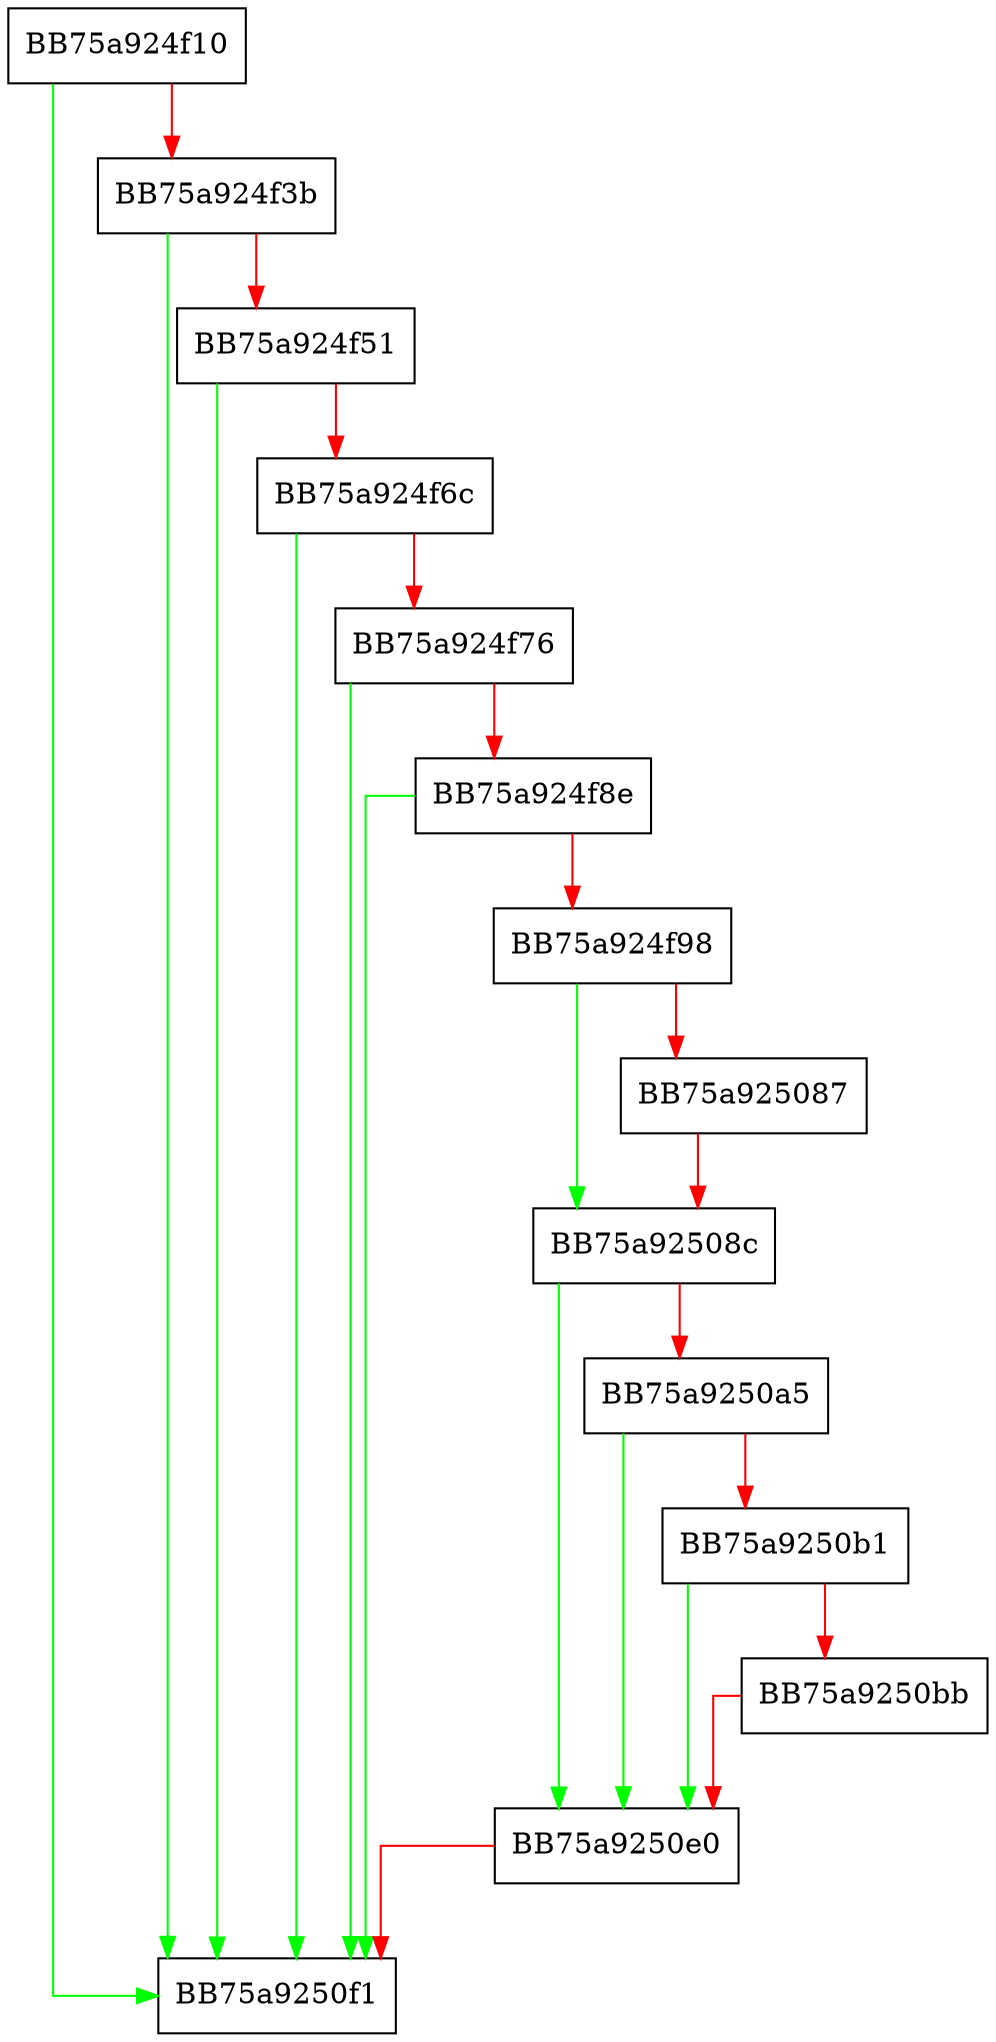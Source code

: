digraph cache_tlv {
  node [shape="box"];
  graph [splines=ortho];
  BB75a924f10 -> BB75a9250f1 [color="green"];
  BB75a924f10 -> BB75a924f3b [color="red"];
  BB75a924f3b -> BB75a9250f1 [color="green"];
  BB75a924f3b -> BB75a924f51 [color="red"];
  BB75a924f51 -> BB75a9250f1 [color="green"];
  BB75a924f51 -> BB75a924f6c [color="red"];
  BB75a924f6c -> BB75a9250f1 [color="green"];
  BB75a924f6c -> BB75a924f76 [color="red"];
  BB75a924f76 -> BB75a9250f1 [color="green"];
  BB75a924f76 -> BB75a924f8e [color="red"];
  BB75a924f8e -> BB75a9250f1 [color="green"];
  BB75a924f8e -> BB75a924f98 [color="red"];
  BB75a924f98 -> BB75a92508c [color="green"];
  BB75a924f98 -> BB75a925087 [color="red"];
  BB75a925087 -> BB75a92508c [color="red"];
  BB75a92508c -> BB75a9250e0 [color="green"];
  BB75a92508c -> BB75a9250a5 [color="red"];
  BB75a9250a5 -> BB75a9250e0 [color="green"];
  BB75a9250a5 -> BB75a9250b1 [color="red"];
  BB75a9250b1 -> BB75a9250e0 [color="green"];
  BB75a9250b1 -> BB75a9250bb [color="red"];
  BB75a9250bb -> BB75a9250e0 [color="red"];
  BB75a9250e0 -> BB75a9250f1 [color="red"];
}